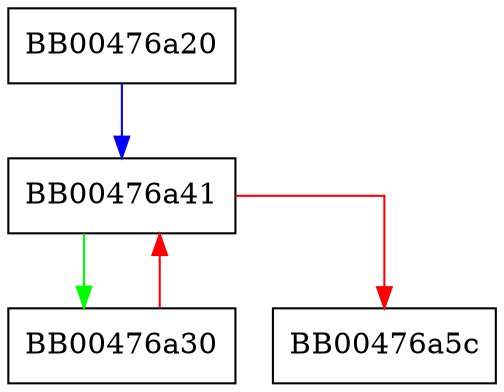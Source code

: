 digraph dtls1_clear_received_buffer {
  node [shape="box"];
  graph [splines=ortho];
  BB00476a20 -> BB00476a41 [color="blue"];
  BB00476a30 -> BB00476a41 [color="red"];
  BB00476a41 -> BB00476a30 [color="green"];
  BB00476a41 -> BB00476a5c [color="red"];
}